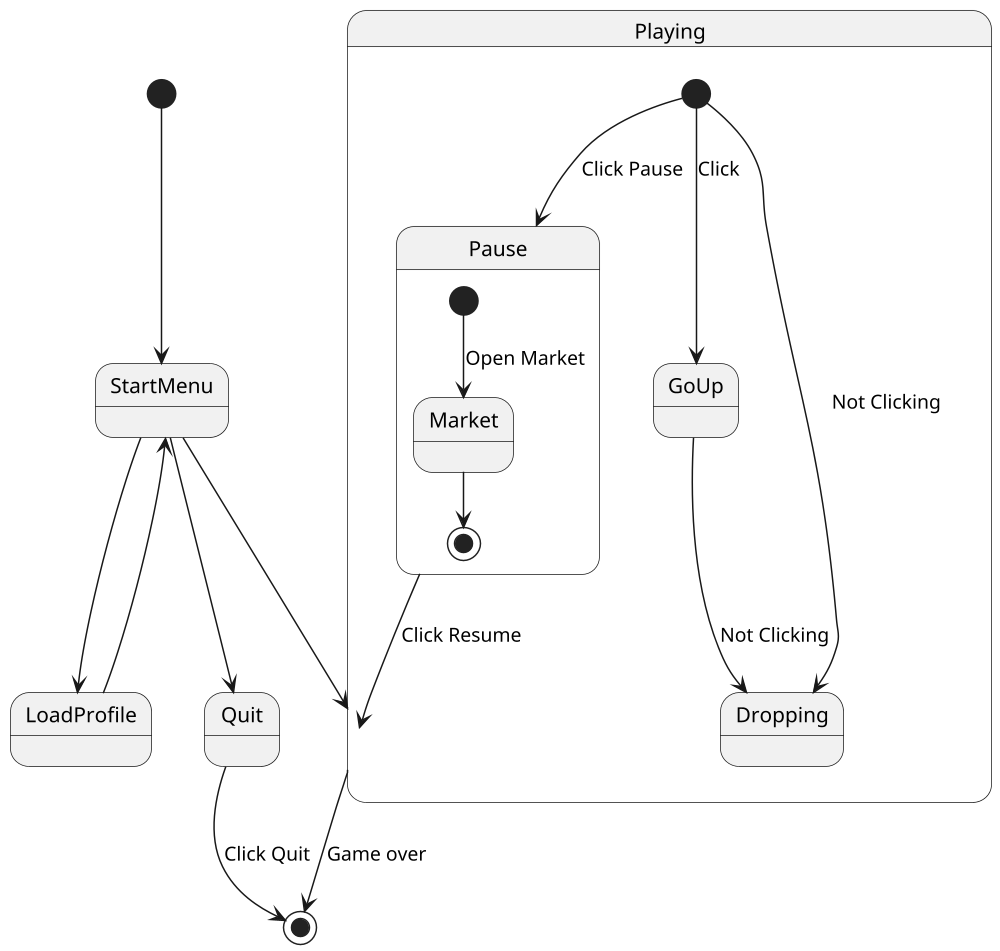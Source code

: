 @startuml
scale 1000 width
[*] --> StartMenu
StartMenu --> Playing
StartMenu --> LoadProfile
StartMenu --> Quit
LoadProfile --> StartMenu

state Playing {
  [*] --> GoUp : Click
  [*] --> Dropping : Not Clicking
  GoUp --> Dropping : Not Clicking
  [*] --> Pause : Click Pause
}

state Pause {
 [*] --> Market : Open Market
 Market --> [*]
}

Pause --> Playing : Click Resume

Quit --> [*] : Click Quit
Playing --> [*] : Game over


@enduml
